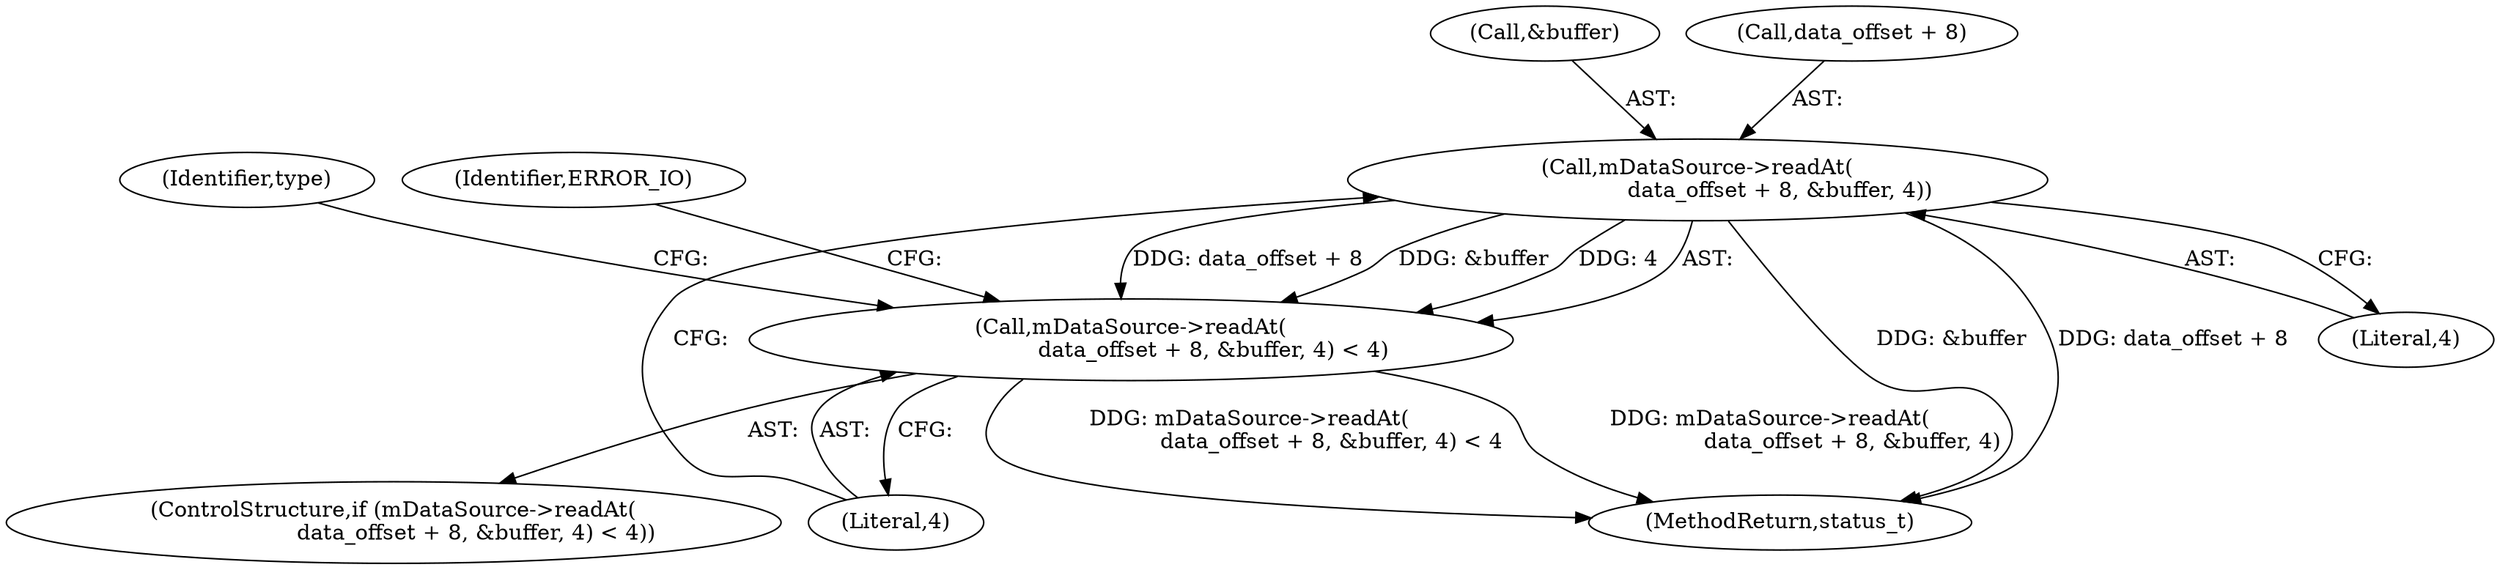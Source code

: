 digraph "0_Android_8a3a2f6ea7defe1a81bb32b3c9f3537f84749b9d@API" {
"1003393" [label="(Call,mDataSource->readAt(\n                        data_offset + 8, &buffer, 4))"];
"1003392" [label="(Call,mDataSource->readAt(\n                        data_offset + 8, &buffer, 4) < 4)"];
"1003392" [label="(Call,mDataSource->readAt(\n                        data_offset + 8, &buffer, 4) < 4)"];
"1003406" [label="(Identifier,type)"];
"1003399" [label="(Literal,4)"];
"1003391" [label="(ControlStructure,if (mDataSource->readAt(\n                        data_offset + 8, &buffer, 4) < 4))"];
"1003923" [label="(MethodReturn,status_t)"];
"1003403" [label="(Identifier,ERROR_IO)"];
"1003397" [label="(Call,&buffer)"];
"1003400" [label="(Literal,4)"];
"1003393" [label="(Call,mDataSource->readAt(\n                        data_offset + 8, &buffer, 4))"];
"1003394" [label="(Call,data_offset + 8)"];
"1003393" -> "1003392"  [label="AST: "];
"1003393" -> "1003399"  [label="CFG: "];
"1003394" -> "1003393"  [label="AST: "];
"1003397" -> "1003393"  [label="AST: "];
"1003399" -> "1003393"  [label="AST: "];
"1003400" -> "1003393"  [label="CFG: "];
"1003393" -> "1003923"  [label="DDG: &buffer"];
"1003393" -> "1003923"  [label="DDG: data_offset + 8"];
"1003393" -> "1003392"  [label="DDG: data_offset + 8"];
"1003393" -> "1003392"  [label="DDG: &buffer"];
"1003393" -> "1003392"  [label="DDG: 4"];
"1003392" -> "1003391"  [label="AST: "];
"1003392" -> "1003400"  [label="CFG: "];
"1003400" -> "1003392"  [label="AST: "];
"1003403" -> "1003392"  [label="CFG: "];
"1003406" -> "1003392"  [label="CFG: "];
"1003392" -> "1003923"  [label="DDG: mDataSource->readAt(\n                        data_offset + 8, &buffer, 4) < 4"];
"1003392" -> "1003923"  [label="DDG: mDataSource->readAt(\n                        data_offset + 8, &buffer, 4)"];
}
